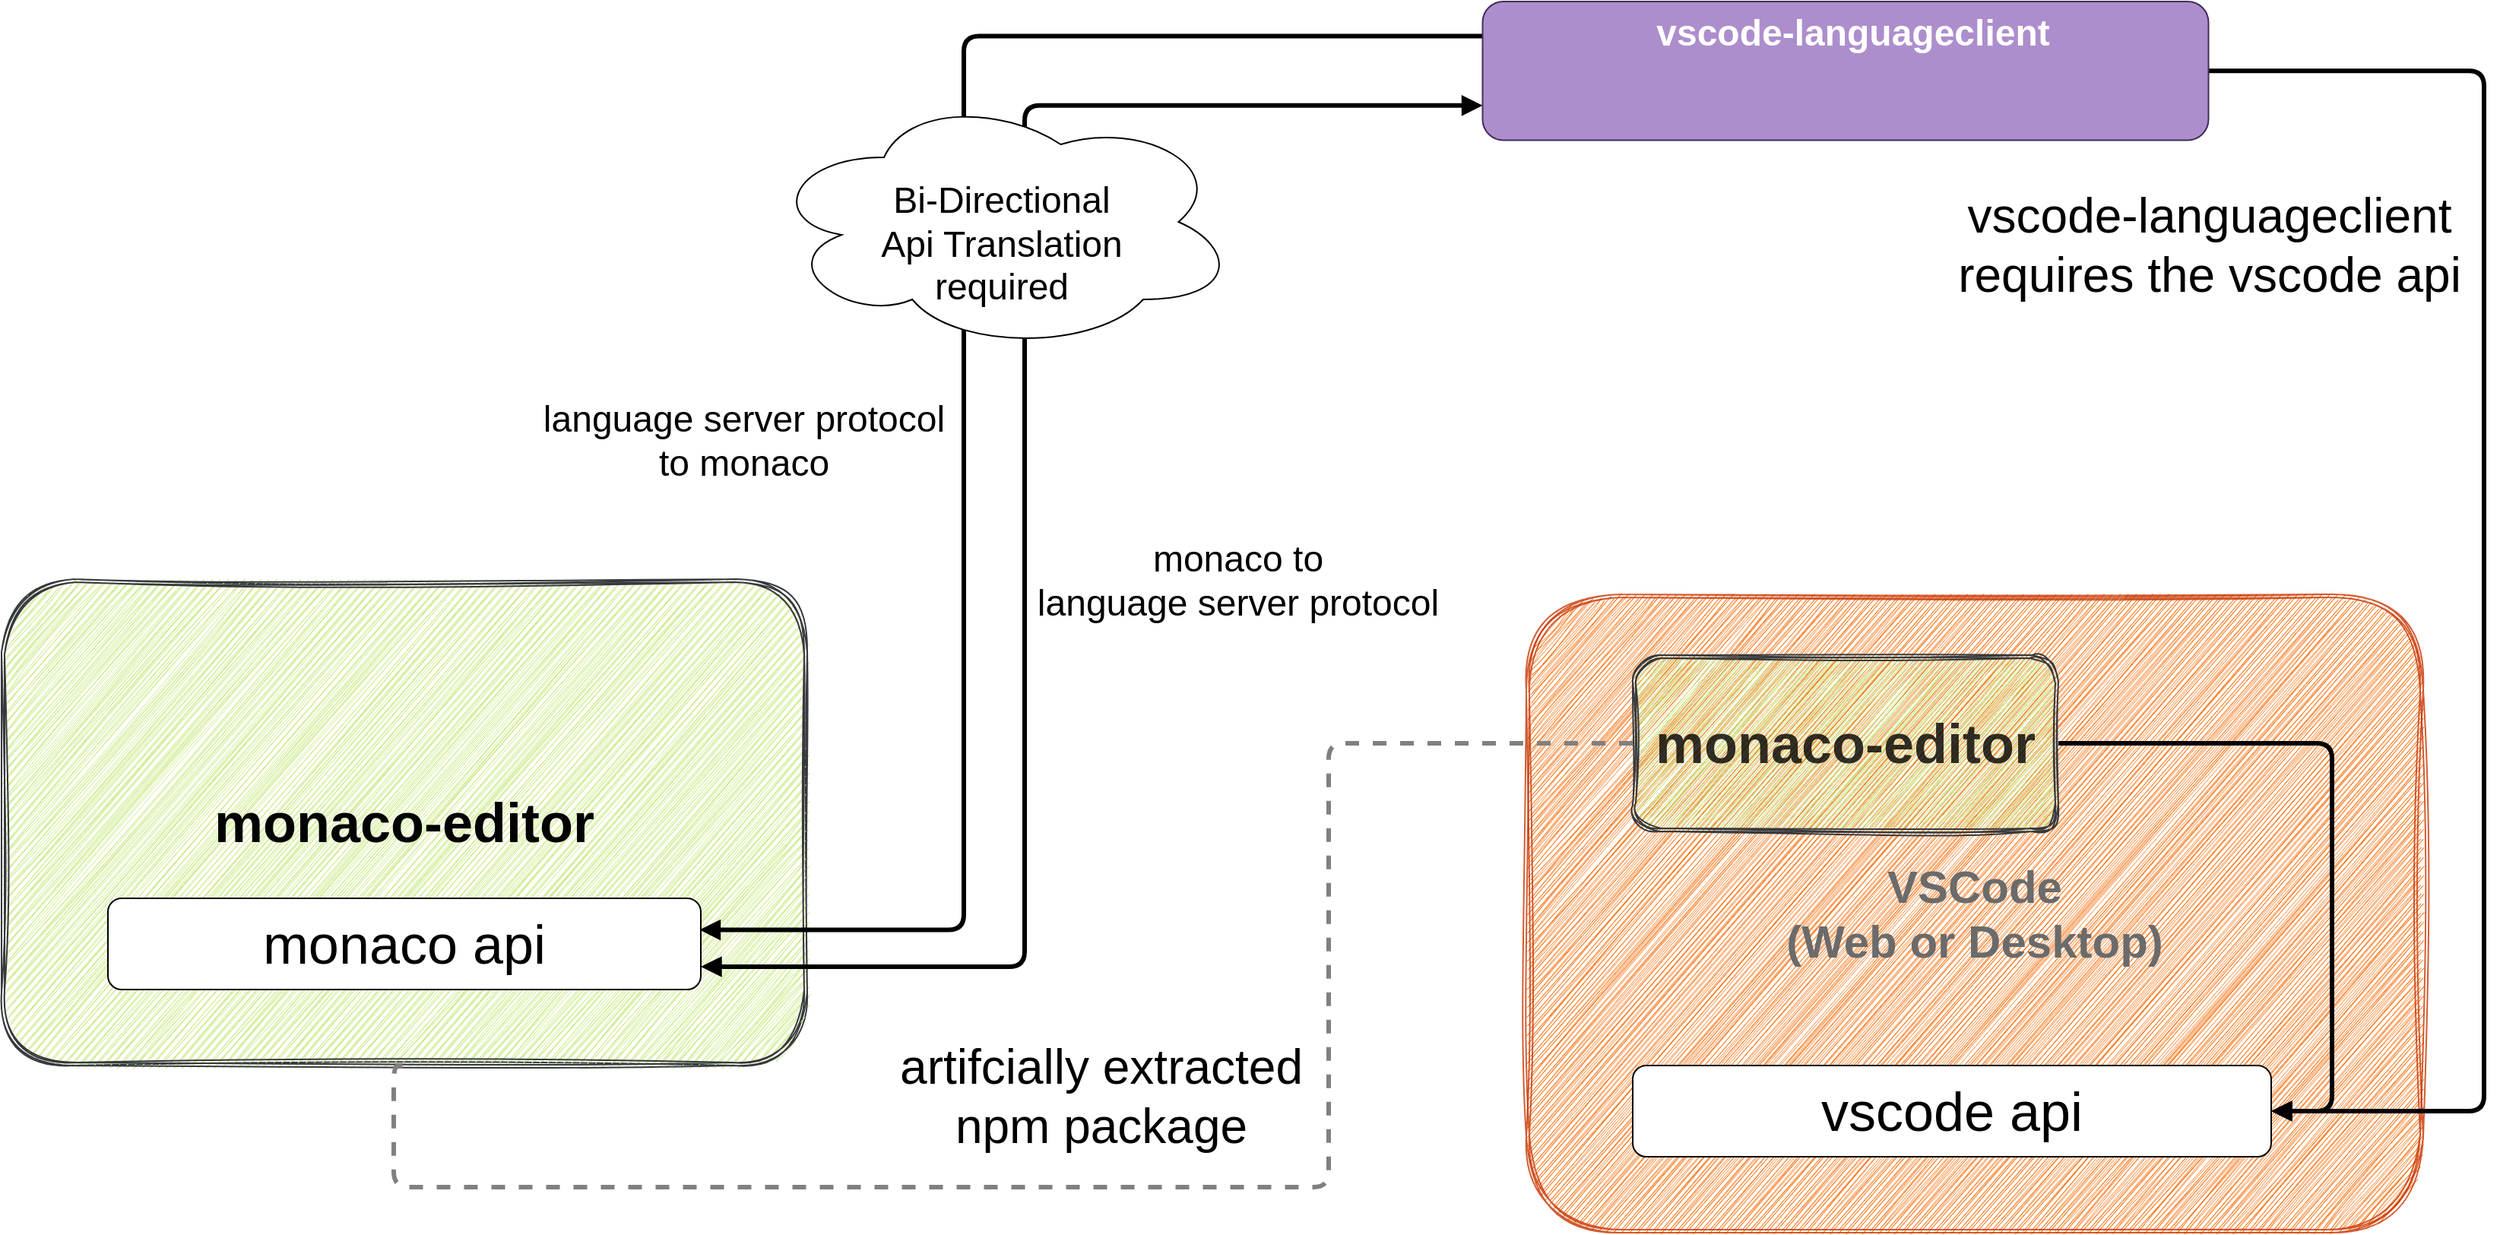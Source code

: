 <mxfile version="28.1.2">
  <diagram name="Page-1" id="97916047-d0de-89f5-080d-49f4d83e522f">
    <mxGraphModel dx="1780" dy="1070" grid="1" gridSize="10" guides="1" tooltips="1" connect="1" arrows="1" fold="1" page="1" pageScale="1.5" pageWidth="1169" pageHeight="827" background="none" math="0" shadow="0">
      <root>
        <mxCell id="0" />
        <mxCell id="1" parent="0" />
        <mxCell id="k4CSAVVTnt-oedxpcEqQ-66" value="&lt;font style=&quot;color: rgb(107, 107, 107); font-size: 30px;&quot;&gt;&lt;b style=&quot;&quot;&gt;VSCode&lt;/b&gt;&lt;/font&gt;&lt;div&gt;&lt;font style=&quot;color: rgb(107, 107, 107); font-size: 30px;&quot;&gt;&lt;b style=&quot;&quot;&gt;(Web or Desktop)&lt;/b&gt;&lt;/font&gt;&lt;/div&gt;" style="shape=ext;double=1;rounded=1;whiteSpace=wrap;html=1;fontSize=24;fillColor=#fa6800;strokeColor=#C73500;fontColor=default;shadow=0;glass=0;sketch=1;curveFitting=1;jiggle=2;opacity=80;" parent="1" vertex="1">
          <mxGeometry x="1050" y="450" width="590" height="420" as="geometry" />
        </mxCell>
        <mxCell id="PFJihABpT5-H_5MAtVqF-1" value="&lt;font style=&quot;font-size: 36px; color: rgb(3, 3, 3);&quot;&gt;&lt;b style=&quot;&quot;&gt;monaco-editor&lt;/b&gt;&lt;/font&gt;" style="shape=ext;double=1;rounded=1;whiteSpace=wrap;html=1;fontSize=24;fillColor=#cdeb8b;strokeColor=#36393d;shadow=0;glass=0;sketch=1;curveFitting=1;jiggle=2;" vertex="1" parent="1">
          <mxGeometry x="47" y="440" width="530" height="320" as="geometry" />
        </mxCell>
        <mxCell id="PFJihABpT5-H_5MAtVqF-11" style="edgeStyle=orthogonalEdgeStyle;rounded=1;orthogonalLoop=1;jettySize=auto;html=1;entryX=1;entryY=0.5;entryDx=0;entryDy=0;strokeWidth=3;curved=0;endArrow=block;endFill=1;exitX=1;exitY=0.5;exitDx=0;exitDy=0;" edge="1" parent="1" source="PFJihABpT5-H_5MAtVqF-4" target="PFJihABpT5-H_5MAtVqF-10">
          <mxGeometry relative="1" as="geometry">
            <mxPoint x="1580" y="120" as="sourcePoint" />
            <Array as="points">
              <mxPoint x="1680" y="106" />
              <mxPoint x="1680" y="790" />
            </Array>
          </mxGeometry>
        </mxCell>
        <mxCell id="PFJihABpT5-H_5MAtVqF-19" value="&lt;span style=&quot;font-size: 32px;&quot;&gt;vscode-&lt;/span&gt;&lt;font style=&quot;background-color: light-dark(#ffffff, var(--ge-dark-color, #121212)); color: light-dark(rgb(0, 0, 0), rgb(255, 255, 255)); font-size: 32px;&quot;&gt;languageclient&lt;/font&gt;&lt;div&gt;&lt;span style=&quot;color: light-dark(rgb(0, 0, 0), rgb(255, 255, 255)); font-size: 32px; background-color: light-dark(#ffffff, var(--ge-dark-color, #121212));&quot;&gt;requires the vscode api&lt;/span&gt;&lt;/div&gt;" style="edgeLabel;html=1;align=center;verticalAlign=middle;resizable=0;points=[];" vertex="1" connectable="0" parent="PFJihABpT5-H_5MAtVqF-11">
          <mxGeometry x="0.049" relative="1" as="geometry">
            <mxPoint x="-181" y="-232" as="offset" />
          </mxGeometry>
        </mxCell>
        <mxCell id="PFJihABpT5-H_5MAtVqF-12" style="edgeStyle=orthogonalEdgeStyle;rounded=1;orthogonalLoop=1;jettySize=auto;html=1;entryX=0.998;entryY=0.346;entryDx=0;entryDy=0;strokeColor=default;curved=0;strokeWidth=3;endArrow=block;endFill=1;startArrow=none;startFill=0;exitX=0;exitY=0.25;exitDx=0;exitDy=0;entryPerimeter=0;" edge="1" parent="1" source="PFJihABpT5-H_5MAtVqF-4" target="PFJihABpT5-H_5MAtVqF-9">
          <mxGeometry relative="1" as="geometry">
            <mxPoint x="662" y="300.0" as="targetPoint" />
            <Array as="points">
              <mxPoint x="680" y="83" />
              <mxPoint x="680" y="671" />
            </Array>
          </mxGeometry>
        </mxCell>
        <mxCell id="PFJihABpT5-H_5MAtVqF-4" value="&lt;b&gt;vscode-languageclient&lt;/b&gt;" style="rounded=1;whiteSpace=wrap;html=1;verticalAlign=top;fontSize=24;fillColor=#AD8ECC;strokeColor=#432D57;fontColor=#ffffff;align=center;spacingLeft=10;" vertex="1" parent="1">
          <mxGeometry x="1021.25" y="60" width="477.5" height="91.25" as="geometry" />
        </mxCell>
        <mxCell id="PFJihABpT5-H_5MAtVqF-6" style="edgeStyle=orthogonalEdgeStyle;rounded=1;orthogonalLoop=1;jettySize=auto;html=1;entryX=0.5;entryY=1;entryDx=0;entryDy=0;strokeWidth=3;dashed=1;endArrow=none;endFill=0;strokeColor=#808080;curved=0;" edge="1" parent="1" source="PFJihABpT5-H_5MAtVqF-5" target="PFJihABpT5-H_5MAtVqF-1">
          <mxGeometry relative="1" as="geometry">
            <Array as="points">
              <mxPoint x="920" y="548" />
              <mxPoint x="920" y="840" />
              <mxPoint x="305" y="840" />
              <mxPoint x="305" y="760" />
            </Array>
          </mxGeometry>
        </mxCell>
        <mxCell id="PFJihABpT5-H_5MAtVqF-7" value="&lt;font style=&quot;font-size: 32px;&quot;&gt;artifcially extracted&lt;/font&gt;&lt;div&gt;&lt;font style=&quot;font-size: 32px;&quot;&gt;npm package&lt;/font&gt;&lt;/div&gt;" style="edgeLabel;html=1;align=center;verticalAlign=middle;resizable=0;points=[];" vertex="1" connectable="0" parent="PFJihABpT5-H_5MAtVqF-6">
          <mxGeometry x="-0.198" y="-7" relative="1" as="geometry">
            <mxPoint x="-143" y="-47" as="offset" />
          </mxGeometry>
        </mxCell>
        <mxCell id="PFJihABpT5-H_5MAtVqF-17" style="edgeStyle=orthogonalEdgeStyle;rounded=1;orthogonalLoop=1;jettySize=auto;html=1;entryX=1;entryY=0.5;entryDx=0;entryDy=0;exitX=1;exitY=0.5;exitDx=0;exitDy=0;strokeWidth=3;endArrow=block;endFill=1;curved=0;" edge="1" parent="1" source="PFJihABpT5-H_5MAtVqF-5" target="PFJihABpT5-H_5MAtVqF-10">
          <mxGeometry relative="1" as="geometry">
            <Array as="points">
              <mxPoint x="1580" y="548" />
              <mxPoint x="1580" y="790" />
            </Array>
          </mxGeometry>
        </mxCell>
        <mxCell id="PFJihABpT5-H_5MAtVqF-5" value="&lt;font style=&quot;font-size: 36px; color: rgb(0, 0, 0);&quot;&gt;&lt;b style=&quot;&quot;&gt;monaco-editor&lt;/b&gt;&lt;/font&gt;" style="shape=ext;double=1;rounded=1;whiteSpace=wrap;html=1;fontSize=24;fillColor=#cdeb8b;strokeColor=#36393d;shadow=0;glass=0;textOpacity=80;sketch=1;curveFitting=1;jiggle=2;" vertex="1" parent="1">
          <mxGeometry x="1120" y="490" width="280" height="116" as="geometry" />
        </mxCell>
        <mxCell id="PFJihABpT5-H_5MAtVqF-9" value="&lt;font style=&quot;font-size: 36px;&quot;&gt;monaco api&lt;/font&gt;" style="rounded=1;whiteSpace=wrap;html=1;" vertex="1" parent="1">
          <mxGeometry x="117" y="650" width="390" height="60" as="geometry" />
        </mxCell>
        <mxCell id="PFJihABpT5-H_5MAtVqF-10" value="&lt;font style=&quot;font-size: 36px;&quot;&gt;vscode api&lt;/font&gt;" style="rounded=1;whiteSpace=wrap;html=1;" vertex="1" parent="1">
          <mxGeometry x="1120" y="760" width="420" height="60" as="geometry" />
        </mxCell>
        <mxCell id="PFJihABpT5-H_5MAtVqF-15" style="edgeStyle=orthogonalEdgeStyle;rounded=1;orthogonalLoop=1;jettySize=auto;html=1;entryX=1;entryY=0.75;entryDx=0;entryDy=0;curved=0;strokeWidth=3;endArrow=block;endFill=1;exitX=0;exitY=0.75;exitDx=0;exitDy=0;startArrow=block;startFill=1;" edge="1" parent="1" source="PFJihABpT5-H_5MAtVqF-4" target="PFJihABpT5-H_5MAtVqF-9">
          <mxGeometry relative="1" as="geometry">
            <mxPoint x="669" y="380.0" as="sourcePoint" />
            <Array as="points">
              <mxPoint x="720" y="128" />
              <mxPoint x="720" y="695" />
            </Array>
          </mxGeometry>
        </mxCell>
        <mxCell id="PFJihABpT5-H_5MAtVqF-23" value="&lt;font style=&quot;font-size: 24px;&quot;&gt;monaco to&lt;/font&gt;&lt;div&gt;&lt;span style=&quot;font-size: 24px;&quot;&gt;language server protocol&lt;/span&gt;&lt;/div&gt;" style="edgeLabel;html=1;align=center;verticalAlign=middle;resizable=0;points=[];" vertex="1" connectable="0" parent="PFJihABpT5-H_5MAtVqF-15">
          <mxGeometry x="0.03" relative="1" as="geometry">
            <mxPoint x="140" y="57" as="offset" />
          </mxGeometry>
        </mxCell>
        <mxCell id="PFJihABpT5-H_5MAtVqF-22" value="&lt;span style=&quot;&quot;&gt;&lt;font style=&quot;font-size: 24px;&quot;&gt;&lt;br&gt;&lt;/font&gt;&lt;/span&gt;&lt;div&gt;&lt;div style=&quot;&quot;&gt;&lt;font style=&quot;font-size: 24px;&quot;&gt;Bi-Directional&lt;/font&gt;&lt;/div&gt;&lt;span style=&quot;&quot;&gt;&lt;font style=&quot;font-size: 24px;&quot;&gt;Api Translation&lt;/font&gt;&lt;/span&gt;&lt;div style=&quot;&quot;&gt;&lt;font style=&quot;font-size: 24px;&quot;&gt;required&lt;/font&gt;&lt;/div&gt;&lt;/div&gt;" style="ellipse;shape=cloud;whiteSpace=wrap;html=1;align=center;fillColor=default;strokeColor=default;fontColor=default;labelBackgroundColor=none;" vertex="1" parent="1">
          <mxGeometry x="550" y="120" width="310" height="170" as="geometry" />
        </mxCell>
        <mxCell id="PFJihABpT5-H_5MAtVqF-24" value="&lt;font style=&quot;font-size: 24px;&quot;&gt;language server protocol&lt;/font&gt;&lt;div&gt;&lt;font style=&quot;font-size: 24px;&quot;&gt;to&amp;nbsp;&lt;/font&gt;&lt;span style=&quot;font-size: 24px;&quot;&gt;monaco&lt;/span&gt;&lt;/div&gt;" style="edgeLabel;html=1;align=center;verticalAlign=middle;resizable=0;points=[];" vertex="1" connectable="0" parent="1">
          <mxGeometry x="530" y="360" as="geometry">
            <mxPoint x="5" y="-11" as="offset" />
          </mxGeometry>
        </mxCell>
      </root>
    </mxGraphModel>
  </diagram>
</mxfile>
